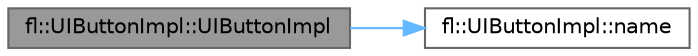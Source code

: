 digraph "fl::UIButtonImpl::UIButtonImpl"
{
 // INTERACTIVE_SVG=YES
 // LATEX_PDF_SIZE
  bgcolor="transparent";
  edge [fontname=Helvetica,fontsize=10,labelfontname=Helvetica,labelfontsize=10];
  node [fontname=Helvetica,fontsize=10,shape=box,height=0.2,width=0.4];
  rankdir="LR";
  Node1 [id="Node000001",label="fl::UIButtonImpl::UIButtonImpl",height=0.2,width=0.4,color="gray40", fillcolor="grey60", style="filled", fontcolor="black",tooltip=" "];
  Node1 -> Node2 [id="edge1_Node000001_Node000002",color="steelblue1",style="solid",tooltip=" "];
  Node2 [id="Node000002",label="fl::UIButtonImpl::name",height=0.2,width=0.4,color="grey40", fillcolor="white", style="filled",URL="$d6/d8d/classfl_1_1_u_i_button_impl_a36b8a940997432efc0eac1db7d44f0ee.html#a36b8a940997432efc0eac1db7d44f0ee",tooltip=" "];
}
